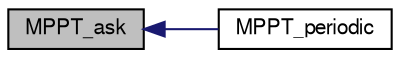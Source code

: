 digraph "MPPT_ask"
{
  edge [fontname="FreeSans",fontsize="10",labelfontname="FreeSans",labelfontsize="10"];
  node [fontname="FreeSans",fontsize="10",shape=record];
  rankdir="LR";
  Node1 [label="MPPT_ask",height=0.2,width=0.4,color="black", fillcolor="grey75", style="filled", fontcolor="black"];
  Node1 -> Node2 [dir="back",color="midnightblue",fontsize="10",style="solid",fontname="FreeSans"];
  Node2 [label="MPPT_periodic",height=0.2,width=0.4,color="black", fillcolor="white", style="filled",URL="$MPPT_8h.html#a83382406fe8c87d91b746b22318ec7c9"];
}
